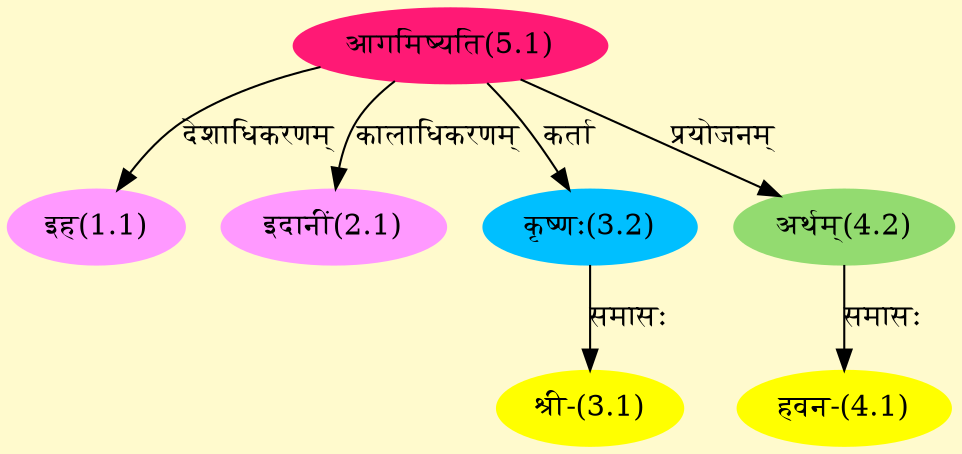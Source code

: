 digraph G{
rankdir=BT;
 compound=true;
 bgcolor="lemonchiffon1";
Node1_1 [style=filled, color="#FF99FF" label = "इह(1.1)"]
Node5_1 [style=filled, color="#FF1975" label = "आगमिष्यति(5.1)"]
Node2_1 [style=filled, color="#FF99FF" label = "इदानीं(2.1)"]
Node3_1 [style=filled, color="#FFFF00" label = "श्री-(3.1)"]
Node3_2 [style=filled, color="#00BFFF" label = "कृष्णः(3.2)"]
Node4_1 [style=filled, color="#FFFF00" label = "हवन-(4.1)"]
Node4_2 [style=filled, color="#93DB70" label = "अर्थम्(4.2)"]
/* Start of Relations section */

Node1_1 -> Node5_1 [  label="देशाधिकरणम्"  dir="back" ]
Node2_1 -> Node5_1 [  label="कालाधिकरणम्"  dir="back" ]
Node3_1 -> Node3_2 [  label="समासः"  dir="back" ]
Node3_2 -> Node5_1 [  label="कर्ता"  dir="back" ]
Node4_1 -> Node4_2 [  label="समासः"  dir="back" ]
Node4_2 -> Node5_1 [  label="प्रयोजनम्"  dir="back" ]
}
